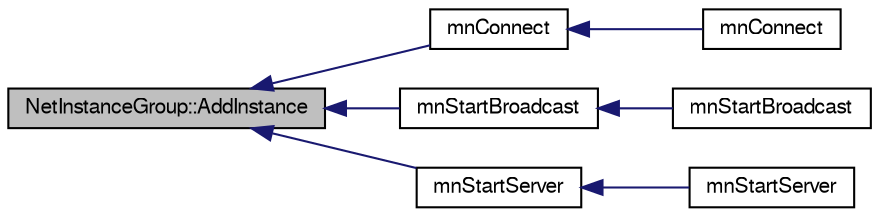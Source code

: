 digraph G
{
  edge [fontname="FreeSans",fontsize="10",labelfontname="FreeSans",labelfontsize="10"];
  node [fontname="FreeSans",fontsize="10",shape=record];
  rankdir=LR;
  Node1 [label="NetInstanceGroup::AddInstance",height=0.2,width=0.4,color="black", fillcolor="grey75", style="filled" fontcolor="black"];
  Node1 -> Node2 [dir=back,color="midnightblue",fontsize="10",style="solid",fontname="FreeSans"];
  Node2 [label="mnConnect",height=0.2,width=0.4,color="black", fillcolor="white", style="filled",URL="$group__proc_commands.html#ga6ffd3536c34f39d9cacd3eb06cf41d79"];
  Node2 -> Node3 [dir=back,color="midnightblue",fontsize="10",style="solid",fontname="FreeSans"];
  Node3 [label="mnConnect",height=0.2,width=0.4,color="black", fillcolor="white", style="filled",URL="$group__proc_commands.html#ga601b506b062a594ea02a44502a7b4d0f"];
  Node1 -> Node4 [dir=back,color="midnightblue",fontsize="10",style="solid",fontname="FreeSans"];
  Node4 [label="mnStartBroadcast",height=0.2,width=0.4,color="black", fillcolor="white", style="filled",URL="$group__proc_commands.html#ga6d38ae0c7de397bc81d86c4dc89690aa"];
  Node4 -> Node5 [dir=back,color="midnightblue",fontsize="10",style="solid",fontname="FreeSans"];
  Node5 [label="mnStartBroadcast",height=0.2,width=0.4,color="black", fillcolor="white", style="filled",URL="$group__proc_commands.html#ga4b8bcae5ef6c2c4f767c520d70f55111"];
  Node1 -> Node6 [dir=back,color="midnightblue",fontsize="10",style="solid",fontname="FreeSans"];
  Node6 [label="mnStartServer",height=0.2,width=0.4,color="black", fillcolor="white", style="filled",URL="$group__proc_commands.html#gac613edc6f09726bf3f105cdd0393539e"];
  Node6 -> Node7 [dir=back,color="midnightblue",fontsize="10",style="solid",fontname="FreeSans"];
  Node7 [label="mnStartServer",height=0.2,width=0.4,color="black", fillcolor="white", style="filled",URL="$group__proc_commands.html#ga51d3f53c0195b53dc5f73905230cf37e"];
}
